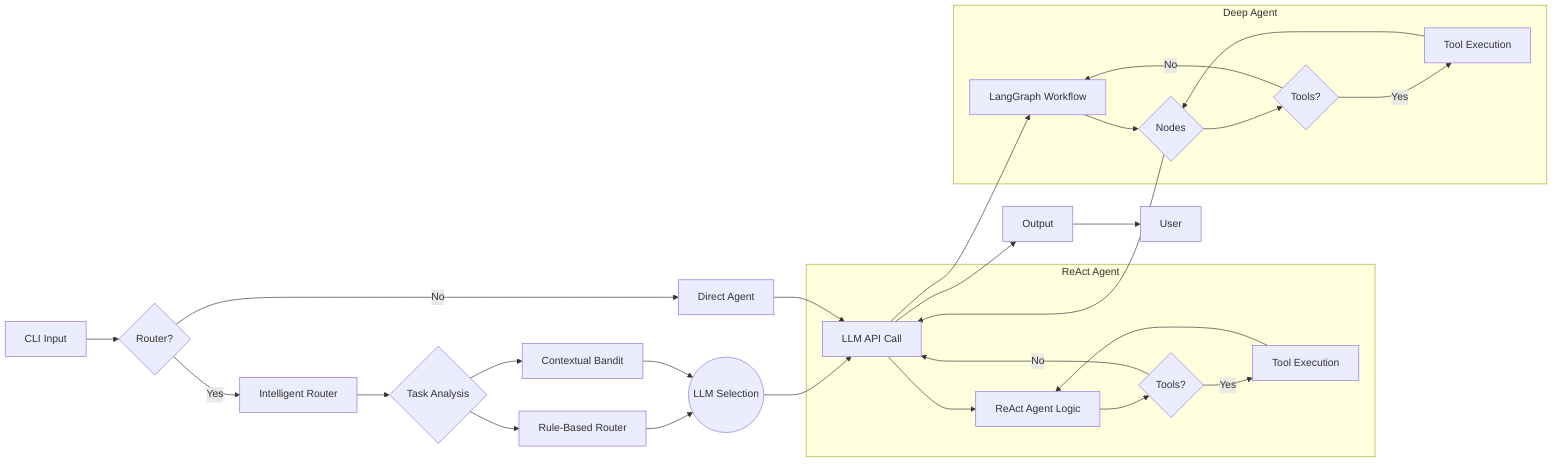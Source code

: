 graph LR
    A[CLI Input] --> B{Router?}
    B -- Yes --> C[Intelligent Router]
    B -- No --> D[Direct Agent]
    C --> E{Task Analysis}
    E --> F[Rule-Based Router]
    E --> G[Contextual Bandit]
    F --> H((LLM Selection))
    G --> H
    H --> I[LLM API Call]
    D --> I
    I --> J[Output]
    J --> K[User]

    subgraph ReAct Agent
        I --> L[ReAct Agent Logic]
        L --> M{Tools?}
        M -- Yes --> N[Tool Execution]
        N --> L
        M -- No --> I
    end

    subgraph Deep Agent
        I --> O[LangGraph Workflow]
        O --> P{Nodes}
        P --> Q{Tools?}
        Q -- Yes --> R[Tool Execution]
        R --> P
        Q -- No --> O
        P --> I
    end